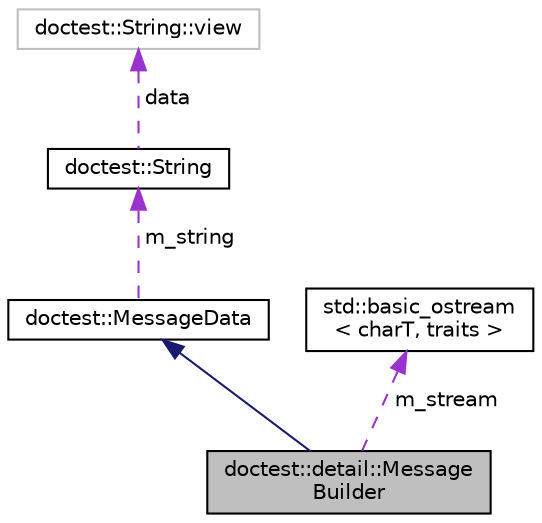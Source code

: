 digraph "doctest::detail::MessageBuilder"
{
 // LATEX_PDF_SIZE
  edge [fontname="Helvetica",fontsize="10",labelfontname="Helvetica",labelfontsize="10"];
  node [fontname="Helvetica",fontsize="10",shape=record];
  Node1 [label="doctest::detail::Message\lBuilder",height=0.2,width=0.4,color="black", fillcolor="grey75", style="filled", fontcolor="black",tooltip=" "];
  Node2 -> Node1 [dir="back",color="midnightblue",fontsize="10",style="solid"];
  Node2 [label="doctest::MessageData",height=0.2,width=0.4,color="black", fillcolor="white", style="filled",URL="$structdoctest_1_1MessageData.html",tooltip=" "];
  Node3 -> Node2 [dir="back",color="darkorchid3",fontsize="10",style="dashed",label=" m_string" ];
  Node3 [label="doctest::String",height=0.2,width=0.4,color="black", fillcolor="white", style="filled",URL="$classdoctest_1_1String.html",tooltip=" "];
  Node4 -> Node3 [dir="back",color="darkorchid3",fontsize="10",style="dashed",label=" data" ];
  Node4 [label="doctest::String::view",height=0.2,width=0.4,color="grey75", fillcolor="white", style="filled",tooltip=" "];
  Node5 -> Node1 [dir="back",color="darkorchid3",fontsize="10",style="dashed",label=" m_stream" ];
  Node5 [label="std::basic_ostream\l\< charT, traits \>",height=0.2,width=0.4,color="black", fillcolor="white", style="filled",URL="$classstd_1_1basic__ostream.html",tooltip=" "];
}
